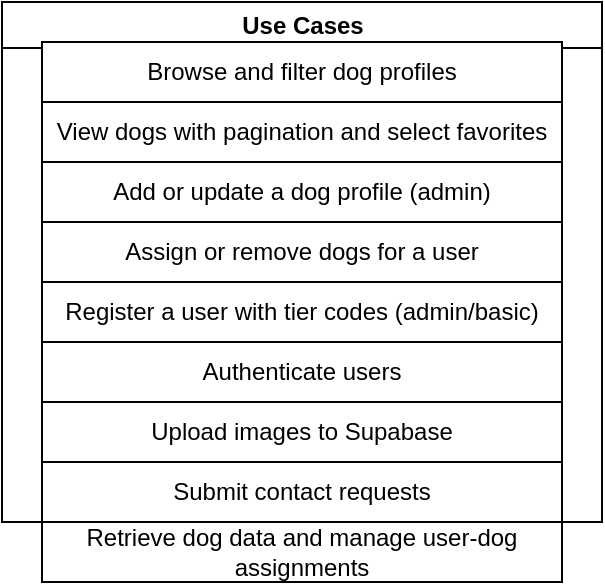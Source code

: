 <mxfile>
  <diagram name="Use Cases">
    <mxGraphModel dx="1280" dy="720" grid="1" gridSize="10" guides="1" tooltips="1" connect="1" arrows="1" fold="1" page="1" pageScale="1" pageWidth="850" pageHeight="1100" math="0" shadow="0">
      <root>
        <mxCell id="0" />
        <mxCell id="1" parent="0" />
        <mxCell id="Use_Cases" value="Use Cases" style="swimlane;html=1;" parent="1" vertex="1">
          <mxGeometry x="20" y="20" width="300" height="260" as="geometry" />
        </mxCell>
        <mxCell id="UC1" value="Browse and filter dog profiles" style="rounded=0;whiteSpace=wrap;html=1;" parent="Use_Cases" vertex="1">
          <mxGeometry x="20" y="20" width="260" height="30" as="geometry" />
        </mxCell>
        <mxCell id="UC2" value="View dogs with pagination and select favorites" style="rounded=0;whiteSpace=wrap;html=1;" parent="Use_Cases" vertex="1">
          <mxGeometry x="20" y="50" width="260" height="30" as="geometry" />
        </mxCell>
        <mxCell id="UC3" value="Add or update a dog profile (admin)" style="rounded=0;whiteSpace=wrap;html=1;" parent="Use_Cases" vertex="1">
          <mxGeometry x="20" y="80" width="260" height="30" as="geometry" />
        </mxCell>
        <mxCell id="UC4" value="Assign or remove dogs for a user" style="rounded=0;whiteSpace=wrap;html=1;" parent="Use_Cases" vertex="1">
          <mxGeometry x="20" y="110" width="260" height="30" as="geometry" />
        </mxCell>
        <mxCell id="UC5" value="Register a user with tier codes (admin/basic)" style="rounded=0;whiteSpace=wrap;html=1;" parent="Use_Cases" vertex="1">
          <mxGeometry x="20" y="140" width="260" height="30" as="geometry" />
        </mxCell>
        <mxCell id="UC6" value="Authenticate users" style="rounded=0;whiteSpace=wrap;html=1;" parent="Use_Cases" vertex="1">
          <mxGeometry x="20" y="170" width="260" height="30" as="geometry" />
        </mxCell>
        <mxCell id="UC7" value="Upload images to Supabase" style="rounded=0;whiteSpace=wrap;html=1;" parent="Use_Cases" vertex="1">
          <mxGeometry x="20" y="200" width="260" height="30" as="geometry" />
        </mxCell>
        <mxCell id="UC8" value="Submit contact requests" style="rounded=0;whiteSpace=wrap;html=1;" parent="Use_Cases" vertex="1">
          <mxGeometry x="20" y="230" width="260" height="30" as="geometry" />
        </mxCell>
        <mxCell id="UC9" value="Retrieve dog data and manage user-dog assignments" style="rounded=0;whiteSpace=wrap;html=1;" parent="Use_Cases" vertex="1">
          <mxGeometry x="20" y="260" width="260" height="30" as="geometry" />
        </mxCell>
      </root>
    </mxGraphModel>
  </diagram>
</mxfile>
